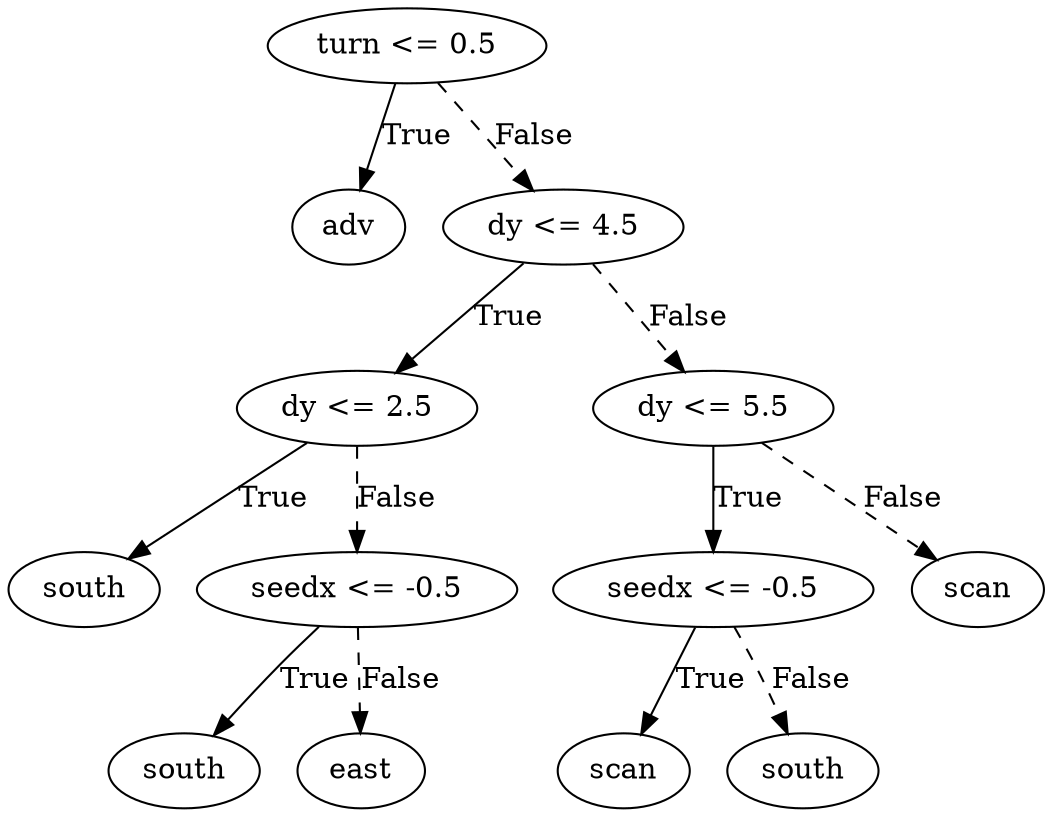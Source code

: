 digraph {
0 [label="turn <= 0.5"];
1 [label="adv"];
0 -> 1 [label="True"];
2 [label="dy <= 4.5"];
3 [label="dy <= 2.5"];
4 [label="south"];
3 -> 4 [label="True"];
5 [label="seedx <= -0.5"];
6 [label="south"];
5 -> 6 [label="True"];
7 [label="east"];
5 -> 7 [style="dashed", label="False"];
3 -> 5 [style="dashed", label="False"];
2 -> 3 [label="True"];
8 [label="dy <= 5.5"];
9 [label="seedx <= -0.5"];
10 [label="scan"];
9 -> 10 [label="True"];
11 [label="south"];
9 -> 11 [style="dashed", label="False"];
8 -> 9 [label="True"];
12 [label="scan"];
8 -> 12 [style="dashed", label="False"];
2 -> 8 [style="dashed", label="False"];
0 -> 2 [style="dashed", label="False"];

}